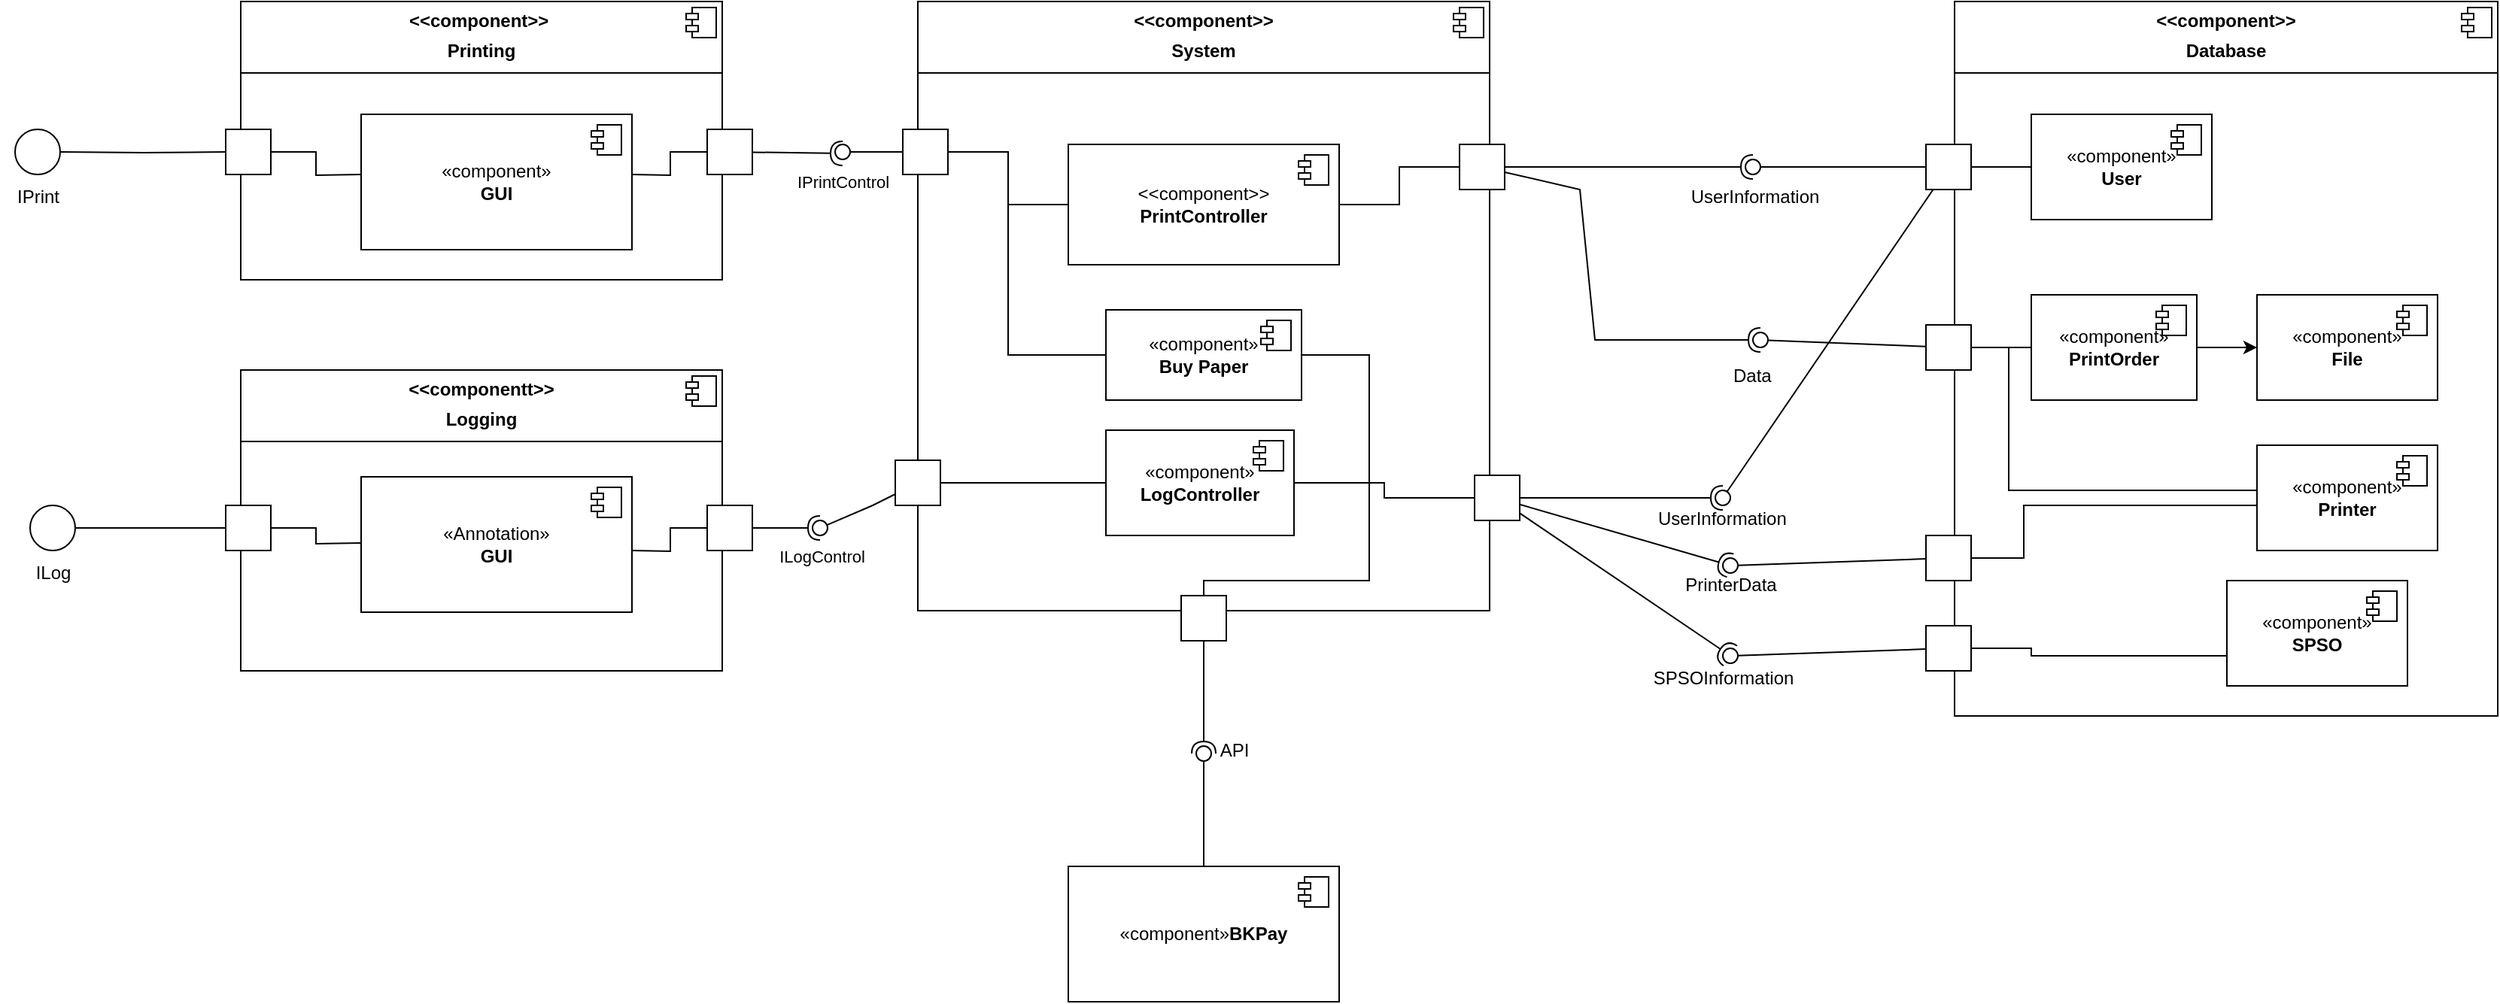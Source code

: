 <mxfile version="25.0.1">
  <diagram id="pNsqScxnHoQ3cGBAFDfz" name="Page-1">
    <mxGraphModel dx="2037" dy="1181" grid="1" gridSize="10" guides="1" tooltips="1" connect="1" arrows="1" fold="1" page="1" pageScale="1" pageWidth="850" pageHeight="1100" math="0" shadow="0">
      <root>
        <mxCell id="0" />
        <mxCell id="1" parent="0" />
        <mxCell id="F0-E9wcPbGtHSukRMR56-1" value="&lt;p style=&quot;margin:0px;margin-top:6px;text-align:center;&quot;&gt;&lt;b&gt;&amp;lt;&amp;lt;component&amp;gt;&amp;gt;&amp;nbsp;&lt;/b&gt;&lt;/p&gt;&lt;p style=&quot;margin:0px;margin-top:6px;text-align:center;&quot;&gt;&lt;b&gt;Printing&lt;/b&gt;&lt;/p&gt;&lt;hr size=&quot;1&quot; style=&quot;border-style:solid;&quot;&gt;&lt;p style=&quot;margin:0px;margin-left:8px;&quot;&gt;&lt;br&gt;&lt;/p&gt;" style="align=left;overflow=fill;html=1;dropTarget=0;whiteSpace=wrap;movable=0;resizable=0;rotatable=0;deletable=0;editable=0;locked=1;connectable=0;" vertex="1" parent="1">
          <mxGeometry x="290" y="65" width="320" height="185" as="geometry" />
        </mxCell>
        <mxCell id="F0-E9wcPbGtHSukRMR56-2" value="" style="shape=component;jettyWidth=8;jettyHeight=4;movable=0;resizable=0;rotatable=0;deletable=0;editable=0;locked=1;connectable=0;" vertex="1" parent="F0-E9wcPbGtHSukRMR56-1">
          <mxGeometry x="1" width="20" height="20" relative="1" as="geometry">
            <mxPoint x="-24" y="4" as="offset" />
          </mxGeometry>
        </mxCell>
        <mxCell id="F0-E9wcPbGtHSukRMR56-3" value="&lt;p style=&quot;margin:0px;margin-top:6px;text-align:center;&quot;&gt;&lt;b&gt;&amp;lt;&amp;lt;component&amp;gt;&amp;gt;&lt;/b&gt;&lt;/p&gt;&lt;p style=&quot;margin:0px;margin-top:6px;text-align:center;&quot;&gt;&lt;b&gt;System&lt;br&gt;&lt;/b&gt;&lt;/p&gt;&lt;hr size=&quot;1&quot; style=&quot;border-style:solid;&quot;&gt;&lt;p style=&quot;margin:0px;margin-left:8px;&quot;&gt;&lt;br&gt;&lt;/p&gt;" style="align=left;overflow=fill;html=1;dropTarget=0;whiteSpace=wrap;" vertex="1" parent="1">
          <mxGeometry x="740" y="65" width="380" height="405" as="geometry" />
        </mxCell>
        <mxCell id="F0-E9wcPbGtHSukRMR56-4" value="" style="shape=component;jettyWidth=8;jettyHeight=4;" vertex="1" parent="F0-E9wcPbGtHSukRMR56-3">
          <mxGeometry x="1" width="20" height="20" relative="1" as="geometry">
            <mxPoint x="-24" y="4" as="offset" />
          </mxGeometry>
        </mxCell>
        <mxCell id="F0-E9wcPbGtHSukRMR56-5" value="&lt;p style=&quot;margin:0px;margin-top:6px;text-align:center;&quot;&gt;&lt;b&gt;&amp;lt;&amp;lt;componentt&amp;gt;&amp;gt;&lt;/b&gt;&lt;/p&gt;&lt;p style=&quot;margin:0px;margin-top:6px;text-align:center;&quot;&gt;&lt;b&gt;Logging&lt;br&gt;&lt;/b&gt;&lt;/p&gt;&lt;hr size=&quot;1&quot; style=&quot;border-style:solid;&quot;&gt;&lt;p style=&quot;margin:0px;margin-left:8px;&quot;&gt;&lt;br&gt;&lt;br&gt;&lt;/p&gt;" style="align=left;overflow=fill;html=1;dropTarget=0;whiteSpace=wrap;movable=0;resizable=0;rotatable=0;deletable=0;editable=0;locked=1;connectable=0;" vertex="1" parent="1">
          <mxGeometry x="290" y="310" width="320" height="200" as="geometry" />
        </mxCell>
        <mxCell id="F0-E9wcPbGtHSukRMR56-6" value="" style="shape=component;jettyWidth=8;jettyHeight=4;movable=0;resizable=0;rotatable=0;deletable=0;editable=0;locked=1;connectable=0;" vertex="1" parent="F0-E9wcPbGtHSukRMR56-5">
          <mxGeometry x="1" width="20" height="20" relative="1" as="geometry">
            <mxPoint x="-24" y="4" as="offset" />
          </mxGeometry>
        </mxCell>
        <mxCell id="F0-E9wcPbGtHSukRMR56-7" value="&lt;p style=&quot;margin:0px;margin-top:6px;text-align:center;&quot;&gt;&lt;b&gt;&amp;lt;&amp;lt;component&amp;gt;&amp;gt;&lt;/b&gt;&lt;/p&gt;&lt;p style=&quot;margin:0px;margin-top:6px;text-align:center;&quot;&gt;&lt;b&gt;Database&lt;br&gt;&lt;/b&gt;&lt;/p&gt;&lt;hr size=&quot;1&quot; style=&quot;border-style:solid;&quot;&gt;" style="align=left;overflow=fill;html=1;dropTarget=0;whiteSpace=wrap;" vertex="1" parent="1">
          <mxGeometry x="1429" y="65" width="361" height="475" as="geometry" />
        </mxCell>
        <mxCell id="F0-E9wcPbGtHSukRMR56-8" value="" style="shape=component;jettyWidth=8;jettyHeight=4;" vertex="1" parent="F0-E9wcPbGtHSukRMR56-7">
          <mxGeometry x="1" width="20" height="20" relative="1" as="geometry">
            <mxPoint x="-24" y="4" as="offset" />
          </mxGeometry>
        </mxCell>
        <mxCell id="F0-E9wcPbGtHSukRMR56-9" value="&lt;div&gt;«component»&lt;/div&gt;&lt;div&gt;&lt;b&gt;GUI&lt;/b&gt;&lt;/div&gt;" style="html=1;dropTarget=0;whiteSpace=wrap;movable=0;resizable=0;rotatable=0;deletable=0;editable=0;locked=1;connectable=0;" vertex="1" parent="1">
          <mxGeometry x="370" y="140" width="180" height="90" as="geometry" />
        </mxCell>
        <mxCell id="F0-E9wcPbGtHSukRMR56-10" value="" style="shape=module;jettyWidth=8;jettyHeight=4;movable=0;resizable=0;rotatable=0;deletable=0;editable=0;locked=1;connectable=0;" vertex="1" parent="F0-E9wcPbGtHSukRMR56-9">
          <mxGeometry x="1" width="20" height="20" relative="1" as="geometry">
            <mxPoint x="-27" y="7" as="offset" />
          </mxGeometry>
        </mxCell>
        <mxCell id="F0-E9wcPbGtHSukRMR56-11" value="&lt;div&gt;«Annotation»&lt;/div&gt;&lt;div&gt;&lt;b&gt;GUI&lt;/b&gt;&lt;/div&gt;" style="html=1;dropTarget=0;whiteSpace=wrap;movable=0;resizable=0;rotatable=0;deletable=0;editable=0;locked=1;connectable=0;" vertex="1" parent="1">
          <mxGeometry x="370" y="381" width="180" height="90" as="geometry" />
        </mxCell>
        <mxCell id="F0-E9wcPbGtHSukRMR56-12" value="" style="shape=module;jettyWidth=8;jettyHeight=4;movable=0;resizable=0;rotatable=0;deletable=0;editable=0;locked=1;connectable=0;" vertex="1" parent="F0-E9wcPbGtHSukRMR56-11">
          <mxGeometry x="1" width="20" height="20" relative="1" as="geometry">
            <mxPoint x="-27" y="7" as="offset" />
          </mxGeometry>
        </mxCell>
        <mxCell id="F0-E9wcPbGtHSukRMR56-13" value="&lt;div&gt;&amp;lt;&amp;lt;component&amp;gt;&amp;gt;&lt;/div&gt;&lt;div&gt;&lt;b&gt;PrintController&lt;/b&gt;&lt;br&gt;&lt;/div&gt;" style="html=1;dropTarget=0;whiteSpace=wrap;" vertex="1" parent="1">
          <mxGeometry x="840" y="160" width="180" height="80" as="geometry" />
        </mxCell>
        <mxCell id="F0-E9wcPbGtHSukRMR56-14" value="" style="shape=module;jettyWidth=8;jettyHeight=4;" vertex="1" parent="F0-E9wcPbGtHSukRMR56-13">
          <mxGeometry x="1" width="20" height="20" relative="1" as="geometry">
            <mxPoint x="-27" y="7" as="offset" />
          </mxGeometry>
        </mxCell>
        <mxCell id="F0-E9wcPbGtHSukRMR56-15" value="&lt;div&gt;«component»&lt;/div&gt;&lt;div&gt;&lt;b&gt;File&lt;/b&gt;&lt;br&gt;&lt;/div&gt;" style="html=1;dropTarget=0;whiteSpace=wrap;" vertex="1" parent="1">
          <mxGeometry x="1630" y="260" width="120" height="70" as="geometry" />
        </mxCell>
        <mxCell id="F0-E9wcPbGtHSukRMR56-16" value="" style="shape=module;jettyWidth=8;jettyHeight=4;" vertex="1" parent="F0-E9wcPbGtHSukRMR56-15">
          <mxGeometry x="1" width="20" height="20" relative="1" as="geometry">
            <mxPoint x="-27" y="7" as="offset" />
          </mxGeometry>
        </mxCell>
        <mxCell id="F0-E9wcPbGtHSukRMR56-17" value="&lt;div&gt;«component»&lt;/div&gt;&lt;div&gt;&lt;b&gt;Printer&lt;/b&gt;&lt;br&gt;&lt;/div&gt;" style="html=1;dropTarget=0;whiteSpace=wrap;" vertex="1" parent="1">
          <mxGeometry x="1630" y="360" width="120" height="70" as="geometry" />
        </mxCell>
        <mxCell id="F0-E9wcPbGtHSukRMR56-18" value="" style="shape=module;jettyWidth=8;jettyHeight=4;" vertex="1" parent="F0-E9wcPbGtHSukRMR56-17">
          <mxGeometry x="1" width="20" height="20" relative="1" as="geometry">
            <mxPoint x="-27" y="7" as="offset" />
          </mxGeometry>
        </mxCell>
        <mxCell id="F0-E9wcPbGtHSukRMR56-19" value="&lt;div&gt;«component»&lt;/div&gt;&lt;div&gt;&lt;b&gt;User&lt;/b&gt;&lt;br&gt;&lt;/div&gt;" style="html=1;dropTarget=0;whiteSpace=wrap;" vertex="1" parent="1">
          <mxGeometry x="1480" y="140" width="120" height="70" as="geometry" />
        </mxCell>
        <mxCell id="F0-E9wcPbGtHSukRMR56-20" value="" style="shape=module;jettyWidth=8;jettyHeight=4;" vertex="1" parent="F0-E9wcPbGtHSukRMR56-19">
          <mxGeometry x="1" width="20" height="20" relative="1" as="geometry">
            <mxPoint x="-27" y="7" as="offset" />
          </mxGeometry>
        </mxCell>
        <mxCell id="F0-E9wcPbGtHSukRMR56-21" style="edgeStyle=orthogonalEdgeStyle;rounded=0;orthogonalLoop=1;jettySize=auto;html=1;exitX=1;exitY=0.5;exitDx=0;exitDy=0;" edge="1" parent="1" source="F0-E9wcPbGtHSukRMR56-22" target="F0-E9wcPbGtHSukRMR56-15">
          <mxGeometry relative="1" as="geometry" />
        </mxCell>
        <mxCell id="F0-E9wcPbGtHSukRMR56-22" value="&lt;div&gt;«component»&lt;/div&gt;&lt;div&gt;&lt;b&gt;PrintOrder&lt;/b&gt;&lt;/div&gt;" style="html=1;dropTarget=0;whiteSpace=wrap;" vertex="1" parent="1">
          <mxGeometry x="1480" y="260" width="110" height="70" as="geometry" />
        </mxCell>
        <mxCell id="F0-E9wcPbGtHSukRMR56-23" value="" style="shape=module;jettyWidth=8;jettyHeight=4;" vertex="1" parent="F0-E9wcPbGtHSukRMR56-22">
          <mxGeometry x="1" width="20" height="20" relative="1" as="geometry">
            <mxPoint x="-27" y="7" as="offset" />
          </mxGeometry>
        </mxCell>
        <mxCell id="F0-E9wcPbGtHSukRMR56-24" value="" style="ellipse;html=1;movable=0;resizable=0;rotatable=0;deletable=0;editable=0;locked=1;connectable=0;" vertex="1" parent="1">
          <mxGeometry x="140" y="150" width="30" height="30" as="geometry" />
        </mxCell>
        <mxCell id="F0-E9wcPbGtHSukRMR56-25" value="IPrint" style="text;html=1;align=center;verticalAlign=middle;resizable=0;points=[];autosize=1;strokeColor=none;fillColor=none;movable=0;rotatable=0;deletable=0;editable=0;locked=1;connectable=0;" vertex="1" parent="1">
          <mxGeometry x="130" y="180" width="50" height="30" as="geometry" />
        </mxCell>
        <mxCell id="F0-E9wcPbGtHSukRMR56-26" value="" style="endArrow=none;html=1;edgeStyle=orthogonalEdgeStyle;rounded=0;entryX=0;entryY=0.5;entryDx=0;entryDy=0;" edge="1" parent="1" target="F0-E9wcPbGtHSukRMR56-27">
          <mxGeometry relative="1" as="geometry">
            <mxPoint x="170" y="165" as="sourcePoint" />
            <mxPoint x="250" y="170" as="targetPoint" />
          </mxGeometry>
        </mxCell>
        <mxCell id="F0-E9wcPbGtHSukRMR56-27" value="" style="fontStyle=0;labelPosition=right;verticalLabelPosition=middle;align=left;verticalAlign=middle;spacingLeft=2;" vertex="1" parent="1">
          <mxGeometry x="280" y="150" width="30" height="30" as="geometry" />
        </mxCell>
        <mxCell id="F0-E9wcPbGtHSukRMR56-28" value="" style="endArrow=none;html=1;edgeStyle=orthogonalEdgeStyle;rounded=0;" edge="1" parent="1" source="F0-E9wcPbGtHSukRMR56-27">
          <mxGeometry relative="1" as="geometry">
            <mxPoint x="180" y="175" as="sourcePoint" />
            <mxPoint x="370" y="180" as="targetPoint" />
          </mxGeometry>
        </mxCell>
        <mxCell id="F0-E9wcPbGtHSukRMR56-29" value="" style="fontStyle=0;labelPosition=right;verticalLabelPosition=middle;align=left;verticalAlign=middle;spacingLeft=2;" vertex="1" parent="1">
          <mxGeometry x="600" y="150" width="30" height="30" as="geometry" />
        </mxCell>
        <mxCell id="F0-E9wcPbGtHSukRMR56-30" value="" style="endArrow=none;html=1;edgeStyle=orthogonalEdgeStyle;rounded=0;entryX=0;entryY=0.5;entryDx=0;entryDy=0;" edge="1" parent="1" target="F0-E9wcPbGtHSukRMR56-29">
          <mxGeometry relative="1" as="geometry">
            <mxPoint x="550" y="180" as="sourcePoint" />
            <mxPoint x="380" y="190" as="targetPoint" />
          </mxGeometry>
        </mxCell>
        <mxCell id="F0-E9wcPbGtHSukRMR56-31" value="" style="rounded=0;orthogonalLoop=1;jettySize=auto;html=1;endArrow=halfCircle;endFill=0;endSize=6;strokeWidth=1;sketch=0;" edge="1" parent="1" source="F0-E9wcPbGtHSukRMR56-29">
          <mxGeometry relative="1" as="geometry">
            <mxPoint x="740" y="235" as="sourcePoint" />
            <mxPoint x="690" y="166" as="targetPoint" />
          </mxGeometry>
        </mxCell>
        <mxCell id="F0-E9wcPbGtHSukRMR56-32" value="IPrintControl" style="edgeLabel;html=1;align=center;verticalAlign=middle;resizable=0;points=[];" vertex="1" connectable="0" parent="F0-E9wcPbGtHSukRMR56-31">
          <mxGeometry x="0.86" y="-9" relative="1" as="geometry">
            <mxPoint x="4" y="10" as="offset" />
          </mxGeometry>
        </mxCell>
        <mxCell id="F0-E9wcPbGtHSukRMR56-33" value="" style="rounded=0;orthogonalLoop=1;jettySize=auto;html=1;endArrow=oval;endFill=0;sketch=0;sourcePerimeterSpacing=0;targetPerimeterSpacing=0;endSize=10;" edge="1" parent="1" source="F0-E9wcPbGtHSukRMR56-35">
          <mxGeometry relative="1" as="geometry">
            <mxPoint x="700" y="235" as="sourcePoint" />
            <mxPoint x="690" y="165" as="targetPoint" />
          </mxGeometry>
        </mxCell>
        <mxCell id="F0-E9wcPbGtHSukRMR56-34" value="" style="ellipse;whiteSpace=wrap;html=1;align=center;aspect=fixed;fillColor=none;strokeColor=none;resizable=0;perimeter=centerPerimeter;rotatable=0;allowArrows=0;points=[];outlineConnect=1;" vertex="1" parent="1">
          <mxGeometry x="715" y="230" width="10" height="10" as="geometry" />
        </mxCell>
        <mxCell id="F0-E9wcPbGtHSukRMR56-35" value="" style="fontStyle=0;labelPosition=right;verticalLabelPosition=middle;align=left;verticalAlign=middle;spacingLeft=2;" vertex="1" parent="1">
          <mxGeometry x="730" y="150" width="30" height="30" as="geometry" />
        </mxCell>
        <mxCell id="F0-E9wcPbGtHSukRMR56-36" value="" style="fontStyle=0;labelPosition=right;verticalLabelPosition=middle;align=left;verticalAlign=middle;spacingLeft=2;" vertex="1" parent="1">
          <mxGeometry x="1100" y="160" width="30" height="30" as="geometry" />
        </mxCell>
        <mxCell id="F0-E9wcPbGtHSukRMR56-37" value="" style="fontStyle=0;labelPosition=right;verticalLabelPosition=middle;align=left;verticalAlign=middle;spacingLeft=2;" vertex="1" parent="1">
          <mxGeometry x="1410" y="160" width="30" height="30" as="geometry" />
        </mxCell>
        <mxCell id="F0-E9wcPbGtHSukRMR56-38" value="" style="rounded=0;orthogonalLoop=1;jettySize=auto;html=1;endArrow=halfCircle;endFill=0;endSize=6;strokeWidth=1;sketch=0;" edge="1" parent="1" source="F0-E9wcPbGtHSukRMR56-36" target="F0-E9wcPbGtHSukRMR56-40">
          <mxGeometry relative="1" as="geometry">
            <mxPoint x="1310" y="185" as="sourcePoint" />
          </mxGeometry>
        </mxCell>
        <mxCell id="F0-E9wcPbGtHSukRMR56-39" value="" style="rounded=0;orthogonalLoop=1;jettySize=auto;html=1;endArrow=oval;endFill=0;sketch=0;sourcePerimeterSpacing=0;targetPerimeterSpacing=0;endSize=10;" edge="1" parent="1" source="F0-E9wcPbGtHSukRMR56-37" target="F0-E9wcPbGtHSukRMR56-40">
          <mxGeometry relative="1" as="geometry">
            <mxPoint x="1390" y="180" as="sourcePoint" />
          </mxGeometry>
        </mxCell>
        <mxCell id="F0-E9wcPbGtHSukRMR56-40" value="" style="ellipse;whiteSpace=wrap;html=1;align=center;aspect=fixed;fillColor=none;strokeColor=none;resizable=0;perimeter=centerPerimeter;rotatable=0;allowArrows=0;points=[];outlineConnect=1;" vertex="1" parent="1">
          <mxGeometry x="1290" y="170" width="10" height="10" as="geometry" />
        </mxCell>
        <mxCell id="F0-E9wcPbGtHSukRMR56-41" value="UserInformation" style="text;html=1;align=center;verticalAlign=middle;resizable=0;points=[];autosize=1;strokeColor=none;fillColor=none;" vertex="1" parent="1">
          <mxGeometry x="1241" y="180" width="110" height="30" as="geometry" />
        </mxCell>
        <mxCell id="F0-E9wcPbGtHSukRMR56-42" value="" style="endArrow=none;html=1;edgeStyle=orthogonalEdgeStyle;rounded=0;" edge="1" parent="1" source="F0-E9wcPbGtHSukRMR56-35" target="F0-E9wcPbGtHSukRMR56-13">
          <mxGeometry relative="1" as="geometry">
            <mxPoint x="690" y="230" as="sourcePoint" />
            <mxPoint x="680" y="210" as="targetPoint" />
          </mxGeometry>
        </mxCell>
        <mxCell id="F0-E9wcPbGtHSukRMR56-43" value="" style="endArrow=none;html=1;edgeStyle=orthogonalEdgeStyle;rounded=0;" edge="1" parent="1" source="F0-E9wcPbGtHSukRMR56-37" target="F0-E9wcPbGtHSukRMR56-19">
          <mxGeometry relative="1" as="geometry">
            <mxPoint x="1170" as="sourcePoint" />
            <mxPoint x="850" y="215" as="targetPoint" />
          </mxGeometry>
        </mxCell>
        <mxCell id="F0-E9wcPbGtHSukRMR56-44" value="" style="fontStyle=0;labelPosition=right;verticalLabelPosition=middle;align=left;verticalAlign=middle;spacingLeft=2;" vertex="1" parent="1">
          <mxGeometry x="1410" y="280" width="30" height="30" as="geometry" />
        </mxCell>
        <mxCell id="F0-E9wcPbGtHSukRMR56-45" value="" style="rounded=0;orthogonalLoop=1;jettySize=auto;html=1;endArrow=oval;endFill=0;sketch=0;sourcePerimeterSpacing=0;targetPerimeterSpacing=0;endSize=10;" edge="1" parent="1" source="F0-E9wcPbGtHSukRMR56-44">
          <mxGeometry relative="1" as="geometry">
            <mxPoint x="1420" y="185" as="sourcePoint" />
            <mxPoint x="1300" y="290" as="targetPoint" />
          </mxGeometry>
        </mxCell>
        <mxCell id="F0-E9wcPbGtHSukRMR56-46" value="" style="rounded=0;orthogonalLoop=1;jettySize=auto;html=1;endArrow=halfCircle;endFill=0;endSize=6;strokeWidth=1;sketch=0;" edge="1" parent="1" source="F0-E9wcPbGtHSukRMR56-36">
          <mxGeometry relative="1" as="geometry">
            <mxPoint x="1140" y="185" as="sourcePoint" />
            <mxPoint x="1300" y="290" as="targetPoint" />
            <Array as="points">
              <mxPoint x="1180" y="190" />
              <mxPoint x="1190" y="290" />
            </Array>
          </mxGeometry>
        </mxCell>
        <mxCell id="F0-E9wcPbGtHSukRMR56-47" value="Data" style="text;whiteSpace=wrap;html=1;" vertex="1" parent="1">
          <mxGeometry x="1280" y="300" width="40" height="40" as="geometry" />
        </mxCell>
        <mxCell id="F0-E9wcPbGtHSukRMR56-48" value="" style="endArrow=none;html=1;edgeStyle=orthogonalEdgeStyle;rounded=0;" edge="1" parent="1" source="F0-E9wcPbGtHSukRMR56-44" target="F0-E9wcPbGtHSukRMR56-22">
          <mxGeometry relative="1" as="geometry">
            <mxPoint x="1450" y="185" as="sourcePoint" />
            <mxPoint x="1490" y="185" as="targetPoint" />
          </mxGeometry>
        </mxCell>
        <mxCell id="F0-E9wcPbGtHSukRMR56-49" value="" style="endArrow=none;html=1;edgeStyle=orthogonalEdgeStyle;rounded=0;" edge="1" parent="1" source="F0-E9wcPbGtHSukRMR56-44" target="F0-E9wcPbGtHSukRMR56-17">
          <mxGeometry relative="1" as="geometry">
            <mxPoint x="1450" y="305" as="sourcePoint" />
            <mxPoint x="1490" y="305" as="targetPoint" />
            <Array as="points">
              <mxPoint x="1465" y="295" />
              <mxPoint x="1465" y="390" />
            </Array>
          </mxGeometry>
        </mxCell>
        <mxCell id="F0-E9wcPbGtHSukRMR56-50" value="«component»&lt;b&gt;BKPay&lt;/b&gt;&lt;br&gt;&lt;b&gt;&lt;/b&gt;" style="html=1;dropTarget=0;whiteSpace=wrap;" vertex="1" parent="1">
          <mxGeometry x="840" y="640" width="180" height="90" as="geometry" />
        </mxCell>
        <mxCell id="F0-E9wcPbGtHSukRMR56-51" value="" style="shape=module;jettyWidth=8;jettyHeight=4;" vertex="1" parent="F0-E9wcPbGtHSukRMR56-50">
          <mxGeometry x="1" width="20" height="20" relative="1" as="geometry">
            <mxPoint x="-27" y="7" as="offset" />
          </mxGeometry>
        </mxCell>
        <mxCell id="F0-E9wcPbGtHSukRMR56-52" value="&lt;div&gt;«component»&lt;b&gt;&lt;br&gt;&lt;/b&gt;&lt;/div&gt;&lt;div&gt;&lt;b&gt;Buy Paper&lt;/b&gt;&lt;/div&gt;" style="html=1;dropTarget=0;whiteSpace=wrap;" vertex="1" parent="1">
          <mxGeometry x="865" y="270" width="130" height="60" as="geometry" />
        </mxCell>
        <mxCell id="F0-E9wcPbGtHSukRMR56-53" value="" style="shape=module;jettyWidth=8;jettyHeight=4;" vertex="1" parent="F0-E9wcPbGtHSukRMR56-52">
          <mxGeometry x="1" width="20" height="20" relative="1" as="geometry">
            <mxPoint x="-27" y="7" as="offset" />
          </mxGeometry>
        </mxCell>
        <mxCell id="F0-E9wcPbGtHSukRMR56-54" value="" style="endArrow=none;html=1;edgeStyle=orthogonalEdgeStyle;rounded=0;" edge="1" parent="1" source="F0-E9wcPbGtHSukRMR56-35" target="F0-E9wcPbGtHSukRMR56-52">
          <mxGeometry relative="1" as="geometry">
            <mxPoint x="770" y="175" as="sourcePoint" />
            <mxPoint x="850" y="215" as="targetPoint" />
            <Array as="points">
              <mxPoint x="800" y="165" />
              <mxPoint x="800" y="300" />
            </Array>
          </mxGeometry>
        </mxCell>
        <mxCell id="F0-E9wcPbGtHSukRMR56-55" value="" style="fontStyle=0;labelPosition=right;verticalLabelPosition=middle;align=left;verticalAlign=middle;spacingLeft=2;" vertex="1" parent="1">
          <mxGeometry x="915" y="460" width="30" height="30" as="geometry" />
        </mxCell>
        <mxCell id="F0-E9wcPbGtHSukRMR56-56" value="" style="endArrow=none;html=1;edgeStyle=orthogonalEdgeStyle;rounded=0;" edge="1" parent="1" source="F0-E9wcPbGtHSukRMR56-55" target="F0-E9wcPbGtHSukRMR56-52">
          <mxGeometry relative="1" as="geometry">
            <mxPoint x="770" y="175" as="sourcePoint" />
            <mxPoint x="850" y="215" as="targetPoint" />
            <Array as="points">
              <mxPoint x="930" y="450" />
              <mxPoint x="1040" y="450" />
              <mxPoint x="1040" y="300" />
            </Array>
          </mxGeometry>
        </mxCell>
        <mxCell id="F0-E9wcPbGtHSukRMR56-57" value="" style="rounded=0;orthogonalLoop=1;jettySize=auto;html=1;endArrow=halfCircle;endFill=0;endSize=6;strokeWidth=1;sketch=0;" edge="1" parent="1" source="F0-E9wcPbGtHSukRMR56-55" target="F0-E9wcPbGtHSukRMR56-59">
          <mxGeometry relative="1" as="geometry">
            <mxPoint x="1080" y="545" as="sourcePoint" />
          </mxGeometry>
        </mxCell>
        <mxCell id="F0-E9wcPbGtHSukRMR56-58" value="" style="rounded=0;orthogonalLoop=1;jettySize=auto;html=1;endArrow=oval;endFill=0;sketch=0;sourcePerimeterSpacing=0;targetPerimeterSpacing=0;endSize=10;" edge="1" parent="1" source="F0-E9wcPbGtHSukRMR56-50" target="F0-E9wcPbGtHSukRMR56-59">
          <mxGeometry relative="1" as="geometry">
            <mxPoint x="930" y="640" as="sourcePoint" />
            <mxPoint x="930" y="560" as="targetPoint" />
          </mxGeometry>
        </mxCell>
        <mxCell id="F0-E9wcPbGtHSukRMR56-59" value="" style="ellipse;whiteSpace=wrap;html=1;align=center;aspect=fixed;fillColor=none;strokeColor=none;resizable=0;perimeter=centerPerimeter;rotatable=0;allowArrows=0;points=[];outlineConnect=1;" vertex="1" parent="1">
          <mxGeometry x="925" y="560" width="10" height="10" as="geometry" />
        </mxCell>
        <mxCell id="F0-E9wcPbGtHSukRMR56-60" value="API" style="text;html=1;align=center;verticalAlign=middle;resizable=0;points=[];autosize=1;strokeColor=none;fillColor=none;" vertex="1" parent="1">
          <mxGeometry x="930" y="548" width="40" height="30" as="geometry" />
        </mxCell>
        <mxCell id="F0-E9wcPbGtHSukRMR56-61" value="&lt;div&gt;«component»&lt;/div&gt;&lt;div&gt;&lt;b&gt;LogController&lt;/b&gt;&lt;/div&gt;" style="html=1;dropTarget=0;whiteSpace=wrap;" vertex="1" parent="1">
          <mxGeometry x="865" y="350" width="125" height="70" as="geometry" />
        </mxCell>
        <mxCell id="F0-E9wcPbGtHSukRMR56-62" value="" style="shape=module;jettyWidth=8;jettyHeight=4;" vertex="1" parent="F0-E9wcPbGtHSukRMR56-61">
          <mxGeometry x="1" width="20" height="20" relative="1" as="geometry">
            <mxPoint x="-27" y="7" as="offset" />
          </mxGeometry>
        </mxCell>
        <mxCell id="F0-E9wcPbGtHSukRMR56-63" value="" style="fontStyle=0;labelPosition=right;verticalLabelPosition=middle;align=left;verticalAlign=middle;spacingLeft=2;" vertex="1" parent="1">
          <mxGeometry x="725" y="370" width="30" height="30" as="geometry" />
        </mxCell>
        <mxCell id="F0-E9wcPbGtHSukRMR56-64" value="" style="fontStyle=0;labelPosition=right;verticalLabelPosition=middle;align=left;verticalAlign=middle;spacingLeft=2;" vertex="1" parent="1">
          <mxGeometry x="1110" y="380" width="30" height="30" as="geometry" />
        </mxCell>
        <mxCell id="F0-E9wcPbGtHSukRMR56-65" value="" style="endArrow=none;html=1;edgeStyle=orthogonalEdgeStyle;rounded=0;entryX=0;entryY=0.5;entryDx=0;entryDy=0;" edge="1" parent="1" source="F0-E9wcPbGtHSukRMR56-13" target="F0-E9wcPbGtHSukRMR56-36">
          <mxGeometry relative="1" as="geometry">
            <mxPoint x="770" y="175" as="sourcePoint" />
            <mxPoint x="850" y="215" as="targetPoint" />
          </mxGeometry>
        </mxCell>
        <mxCell id="F0-E9wcPbGtHSukRMR56-66" value="" style="endArrow=none;html=1;edgeStyle=orthogonalEdgeStyle;rounded=0;" edge="1" parent="1" source="F0-E9wcPbGtHSukRMR56-63" target="F0-E9wcPbGtHSukRMR56-61">
          <mxGeometry relative="1" as="geometry">
            <mxPoint x="770" y="175" as="sourcePoint" />
            <mxPoint x="850" y="210" as="targetPoint" />
          </mxGeometry>
        </mxCell>
        <mxCell id="F0-E9wcPbGtHSukRMR56-67" value="" style="rounded=0;orthogonalLoop=1;jettySize=auto;html=1;endArrow=halfCircle;endFill=0;endSize=6;strokeWidth=1;sketch=0;" edge="1" parent="1" source="F0-E9wcPbGtHSukRMR56-69" target="F0-E9wcPbGtHSukRMR56-71">
          <mxGeometry relative="1" as="geometry">
            <mxPoint x="630" y="340" as="sourcePoint" />
            <mxPoint x="670" y="370" as="targetPoint" />
          </mxGeometry>
        </mxCell>
        <mxCell id="F0-E9wcPbGtHSukRMR56-68" value="ILogControl" style="edgeLabel;html=1;align=center;verticalAlign=middle;resizable=0;points=[];" vertex="1" connectable="0" parent="F0-E9wcPbGtHSukRMR56-67">
          <mxGeometry x="0.86" y="-9" relative="1" as="geometry">
            <mxPoint x="4" y="10" as="offset" />
          </mxGeometry>
        </mxCell>
        <mxCell id="F0-E9wcPbGtHSukRMR56-69" value="" style="fontStyle=0;labelPosition=right;verticalLabelPosition=middle;align=left;verticalAlign=middle;spacingLeft=2;" vertex="1" parent="1">
          <mxGeometry x="600" y="400" width="30" height="30" as="geometry" />
        </mxCell>
        <mxCell id="F0-E9wcPbGtHSukRMR56-70" value="" style="rounded=0;orthogonalLoop=1;jettySize=auto;html=1;endArrow=oval;endFill=0;sketch=0;sourcePerimeterSpacing=0;targetPerimeterSpacing=0;endSize=10;" edge="1" parent="1" source="F0-E9wcPbGtHSukRMR56-63" target="F0-E9wcPbGtHSukRMR56-71">
          <mxGeometry relative="1" as="geometry">
            <mxPoint x="730" y="335" as="sourcePoint" />
            <Array as="points">
              <mxPoint x="710" y="400" />
            </Array>
          </mxGeometry>
        </mxCell>
        <mxCell id="F0-E9wcPbGtHSukRMR56-71" value="" style="ellipse;whiteSpace=wrap;html=1;align=center;aspect=fixed;fillColor=none;strokeColor=none;resizable=0;perimeter=centerPerimeter;rotatable=0;allowArrows=0;points=[];outlineConnect=1;" vertex="1" parent="1">
          <mxGeometry x="670" y="410" width="10" height="10" as="geometry" />
        </mxCell>
        <mxCell id="F0-E9wcPbGtHSukRMR56-72" value="" style="ellipse;html=1;movable=1;resizable=1;rotatable=1;deletable=1;editable=1;locked=0;connectable=1;" vertex="1" parent="1">
          <mxGeometry x="150" y="400" width="30" height="30" as="geometry" />
        </mxCell>
        <mxCell id="F0-E9wcPbGtHSukRMR56-73" value="ILog" style="text;html=1;align=center;verticalAlign=middle;resizable=1;points=[];autosize=1;strokeColor=none;fillColor=none;movable=1;rotatable=1;deletable=1;editable=1;locked=0;connectable=1;" vertex="1" parent="1">
          <mxGeometry x="140" y="430" width="50" height="30" as="geometry" />
        </mxCell>
        <mxCell id="F0-E9wcPbGtHSukRMR56-74" value="" style="fontStyle=0;labelPosition=right;verticalLabelPosition=middle;align=left;verticalAlign=middle;spacingLeft=2;" vertex="1" parent="1">
          <mxGeometry x="280" y="400" width="30" height="30" as="geometry" />
        </mxCell>
        <mxCell id="F0-E9wcPbGtHSukRMR56-75" value="" style="endArrow=none;html=1;edgeStyle=orthogonalEdgeStyle;rounded=0;exitX=1;exitY=0.5;exitDx=0;exitDy=0;" edge="1" parent="1" source="F0-E9wcPbGtHSukRMR56-72" target="F0-E9wcPbGtHSukRMR56-74">
          <mxGeometry relative="1" as="geometry">
            <mxPoint x="180" y="175" as="sourcePoint" />
            <mxPoint x="290" y="175" as="targetPoint" />
          </mxGeometry>
        </mxCell>
        <mxCell id="F0-E9wcPbGtHSukRMR56-76" value="" style="endArrow=none;html=1;edgeStyle=orthogonalEdgeStyle;rounded=0;" edge="1" parent="1" source="F0-E9wcPbGtHSukRMR56-74">
          <mxGeometry relative="1" as="geometry">
            <mxPoint x="190" y="425" as="sourcePoint" />
            <mxPoint x="370" y="425" as="targetPoint" />
          </mxGeometry>
        </mxCell>
        <mxCell id="F0-E9wcPbGtHSukRMR56-77" value="" style="endArrow=none;html=1;edgeStyle=orthogonalEdgeStyle;rounded=0;" edge="1" parent="1" target="F0-E9wcPbGtHSukRMR56-69">
          <mxGeometry relative="1" as="geometry">
            <mxPoint x="550" y="430" as="sourcePoint" />
            <mxPoint x="610" y="175" as="targetPoint" />
          </mxGeometry>
        </mxCell>
        <mxCell id="F0-E9wcPbGtHSukRMR56-78" value="" style="endArrow=none;html=1;edgeStyle=orthogonalEdgeStyle;rounded=0;" edge="1" parent="1" source="F0-E9wcPbGtHSukRMR56-61" target="F0-E9wcPbGtHSukRMR56-64">
          <mxGeometry relative="1" as="geometry">
            <mxPoint x="1030" y="210" as="sourcePoint" />
            <mxPoint x="1110" y="185" as="targetPoint" />
          </mxGeometry>
        </mxCell>
        <mxCell id="F0-E9wcPbGtHSukRMR56-79" value="&lt;div&gt;«component»&lt;/div&gt;&lt;div&gt;&lt;b&gt;SPSO&lt;/b&gt;&lt;br&gt;&lt;/div&gt;" style="html=1;dropTarget=0;whiteSpace=wrap;" vertex="1" parent="1">
          <mxGeometry x="1610" y="450" width="120" height="70" as="geometry" />
        </mxCell>
        <mxCell id="F0-E9wcPbGtHSukRMR56-80" value="" style="shape=module;jettyWidth=8;jettyHeight=4;" vertex="1" parent="F0-E9wcPbGtHSukRMR56-79">
          <mxGeometry x="1" width="20" height="20" relative="1" as="geometry">
            <mxPoint x="-27" y="7" as="offset" />
          </mxGeometry>
        </mxCell>
        <mxCell id="F0-E9wcPbGtHSukRMR56-81" value="" style="fontStyle=0;labelPosition=right;verticalLabelPosition=middle;align=left;verticalAlign=middle;spacingLeft=2;" vertex="1" parent="1">
          <mxGeometry x="1410" y="480" width="30" height="30" as="geometry" />
        </mxCell>
        <mxCell id="F0-E9wcPbGtHSukRMR56-82" value="" style="fontStyle=0;labelPosition=right;verticalLabelPosition=middle;align=left;verticalAlign=middle;spacingLeft=2;" vertex="1" parent="1">
          <mxGeometry x="1410" y="420" width="30" height="30" as="geometry" />
        </mxCell>
        <mxCell id="F0-E9wcPbGtHSukRMR56-83" value="" style="rounded=0;orthogonalLoop=1;jettySize=auto;html=1;endArrow=halfCircle;endFill=0;endSize=6;strokeWidth=1;sketch=0;" edge="1" parent="1" source="F0-E9wcPbGtHSukRMR56-64" target="F0-E9wcPbGtHSukRMR56-85">
          <mxGeometry relative="1" as="geometry">
            <mxPoint x="1470" y="315" as="sourcePoint" />
          </mxGeometry>
        </mxCell>
        <mxCell id="F0-E9wcPbGtHSukRMR56-84" value="" style="rounded=0;orthogonalLoop=1;jettySize=auto;html=1;endArrow=oval;endFill=0;sketch=0;sourcePerimeterSpacing=0;targetPerimeterSpacing=0;endSize=10;" edge="1" parent="1" source="F0-E9wcPbGtHSukRMR56-37" target="F0-E9wcPbGtHSukRMR56-85">
          <mxGeometry relative="1" as="geometry">
            <mxPoint x="1430" y="315" as="sourcePoint" />
          </mxGeometry>
        </mxCell>
        <mxCell id="F0-E9wcPbGtHSukRMR56-85" value="" style="ellipse;whiteSpace=wrap;html=1;align=center;aspect=fixed;fillColor=none;strokeColor=none;resizable=0;perimeter=centerPerimeter;rotatable=0;allowArrows=0;points=[];outlineConnect=1;" vertex="1" parent="1">
          <mxGeometry x="1270" y="390" width="10" height="10" as="geometry" />
        </mxCell>
        <mxCell id="F0-E9wcPbGtHSukRMR56-86" value="UserInformation" style="text;whiteSpace=wrap;html=1;" vertex="1" parent="1">
          <mxGeometry x="1230" y="395" width="120" height="40" as="geometry" />
        </mxCell>
        <mxCell id="F0-E9wcPbGtHSukRMR56-87" value="" style="rounded=0;orthogonalLoop=1;jettySize=auto;html=1;endArrow=halfCircle;endFill=0;endSize=6;strokeWidth=1;sketch=0;" edge="1" parent="1" source="F0-E9wcPbGtHSukRMR56-64">
          <mxGeometry relative="1" as="geometry">
            <mxPoint x="1150" y="405" as="sourcePoint" />
            <mxPoint x="1280" y="500" as="targetPoint" />
          </mxGeometry>
        </mxCell>
        <mxCell id="F0-E9wcPbGtHSukRMR56-88" value="" style="rounded=0;orthogonalLoop=1;jettySize=auto;html=1;endArrow=halfCircle;endFill=0;endSize=6;strokeWidth=1;sketch=0;" edge="1" parent="1" source="F0-E9wcPbGtHSukRMR56-64">
          <mxGeometry relative="1" as="geometry">
            <mxPoint x="1150" y="415" as="sourcePoint" />
            <mxPoint x="1280" y="440" as="targetPoint" />
          </mxGeometry>
        </mxCell>
        <mxCell id="F0-E9wcPbGtHSukRMR56-89" value="" style="rounded=0;orthogonalLoop=1;jettySize=auto;html=1;endArrow=oval;endFill=0;sketch=0;sourcePerimeterSpacing=0;targetPerimeterSpacing=0;endSize=10;" edge="1" parent="1" source="F0-E9wcPbGtHSukRMR56-81">
          <mxGeometry relative="1" as="geometry">
            <mxPoint x="1425" y="200" as="sourcePoint" />
            <mxPoint x="1280" y="500" as="targetPoint" />
          </mxGeometry>
        </mxCell>
        <mxCell id="F0-E9wcPbGtHSukRMR56-90" value="" style="rounded=0;orthogonalLoop=1;jettySize=auto;html=1;endArrow=oval;endFill=0;sketch=0;sourcePerimeterSpacing=0;targetPerimeterSpacing=0;endSize=10;" edge="1" parent="1" source="F0-E9wcPbGtHSukRMR56-82">
          <mxGeometry relative="1" as="geometry">
            <mxPoint x="1420" y="506" as="sourcePoint" />
            <mxPoint x="1280" y="440" as="targetPoint" />
          </mxGeometry>
        </mxCell>
        <mxCell id="F0-E9wcPbGtHSukRMR56-91" value="PrinterData" style="text;html=1;align=center;verticalAlign=middle;resizable=0;points=[];autosize=1;strokeColor=none;fillColor=none;" vertex="1" parent="1">
          <mxGeometry x="1240" y="438" width="80" height="30" as="geometry" />
        </mxCell>
        <mxCell id="F0-E9wcPbGtHSukRMR56-92" value="SPSOInformation" style="text;html=1;align=center;verticalAlign=middle;resizable=0;points=[];autosize=1;strokeColor=none;fillColor=none;" vertex="1" parent="1">
          <mxGeometry x="1215" y="500" width="120" height="30" as="geometry" />
        </mxCell>
        <mxCell id="F0-E9wcPbGtHSukRMR56-93" value="" style="endArrow=none;html=1;edgeStyle=orthogonalEdgeStyle;rounded=0;" edge="1" parent="1" source="F0-E9wcPbGtHSukRMR56-82" target="F0-E9wcPbGtHSukRMR56-17">
          <mxGeometry relative="1" as="geometry">
            <mxPoint x="1450" y="305" as="sourcePoint" />
            <mxPoint x="1640" y="400" as="targetPoint" />
            <Array as="points">
              <mxPoint x="1475" y="435" />
              <mxPoint x="1475" y="400" />
            </Array>
          </mxGeometry>
        </mxCell>
        <mxCell id="F0-E9wcPbGtHSukRMR56-94" value="" style="endArrow=none;html=1;edgeStyle=orthogonalEdgeStyle;rounded=0;" edge="1" parent="1" source="F0-E9wcPbGtHSukRMR56-81" target="F0-E9wcPbGtHSukRMR56-79">
          <mxGeometry relative="1" as="geometry">
            <mxPoint x="1450" y="445" as="sourcePoint" />
            <mxPoint x="1640" y="410" as="targetPoint" />
            <Array as="points">
              <mxPoint x="1480" y="495" />
              <mxPoint x="1480" y="500" />
            </Array>
          </mxGeometry>
        </mxCell>
      </root>
    </mxGraphModel>
  </diagram>
</mxfile>
